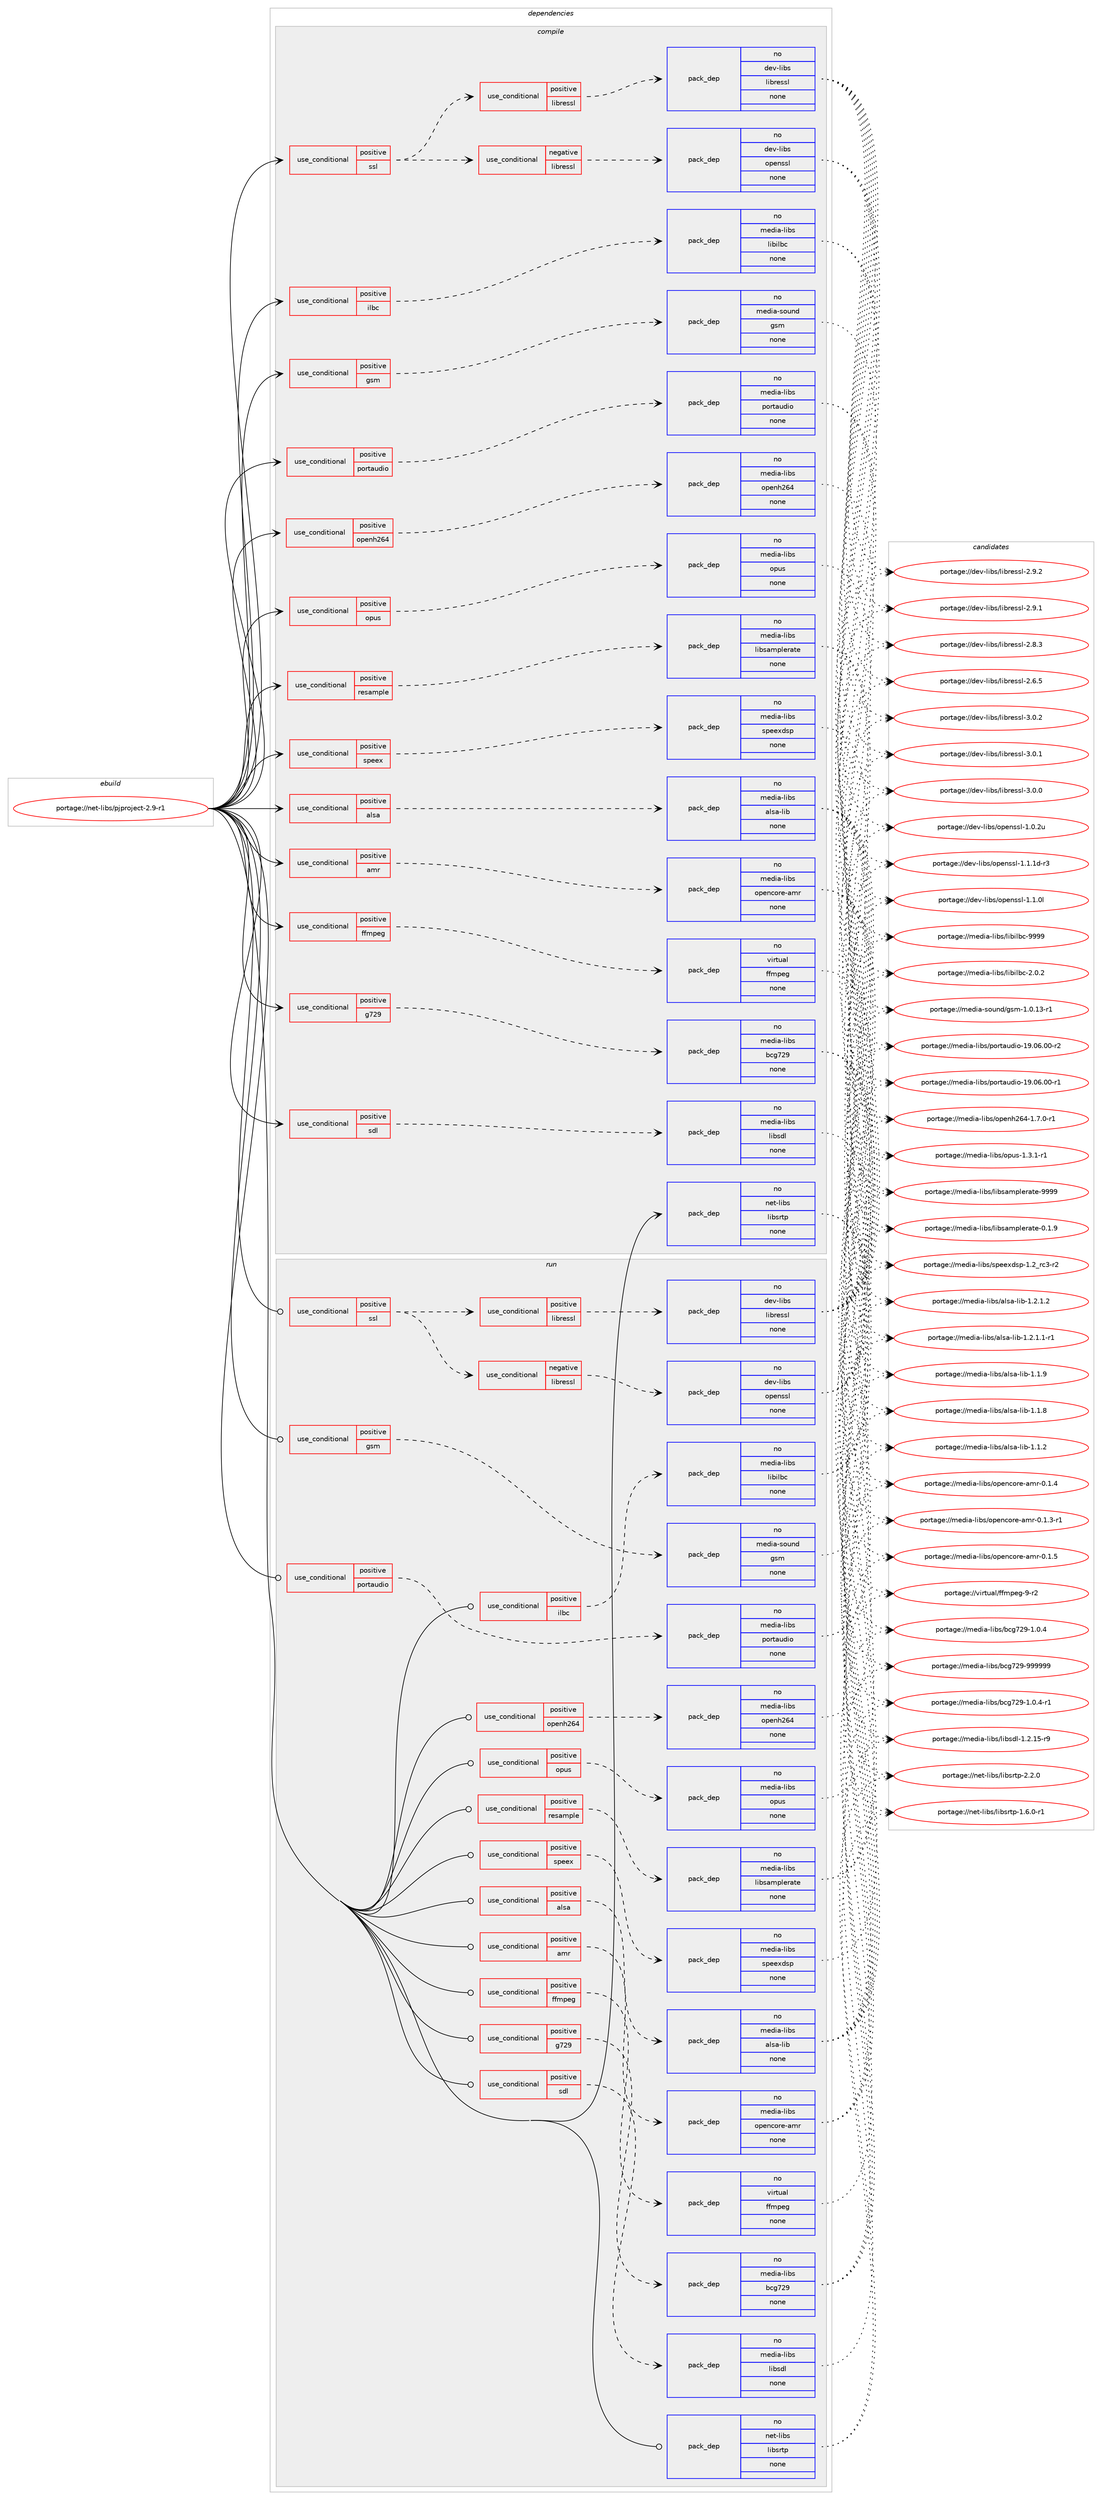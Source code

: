 digraph prolog {

# *************
# Graph options
# *************

newrank=true;
concentrate=true;
compound=true;
graph [rankdir=LR,fontname=Helvetica,fontsize=10,ranksep=1.5];#, ranksep=2.5, nodesep=0.2];
edge  [arrowhead=vee];
node  [fontname=Helvetica,fontsize=10];

# **********
# The ebuild
# **********

subgraph cluster_leftcol {
color=gray;
rank=same;
label=<<i>ebuild</i>>;
id [label="portage://net-libs/pjproject-2.9-r1", color=red, width=4, href="../net-libs/pjproject-2.9-r1.svg"];
}

# ****************
# The dependencies
# ****************

subgraph cluster_midcol {
color=gray;
label=<<i>dependencies</i>>;
subgraph cluster_compile {
fillcolor="#eeeeee";
style=filled;
label=<<i>compile</i>>;
subgraph cond28025 {
dependency131941 [label=<<TABLE BORDER="0" CELLBORDER="1" CELLSPACING="0" CELLPADDING="4"><TR><TD ROWSPAN="3" CELLPADDING="10">use_conditional</TD></TR><TR><TD>positive</TD></TR><TR><TD>alsa</TD></TR></TABLE>>, shape=none, color=red];
subgraph pack101714 {
dependency131942 [label=<<TABLE BORDER="0" CELLBORDER="1" CELLSPACING="0" CELLPADDING="4" WIDTH="220"><TR><TD ROWSPAN="6" CELLPADDING="30">pack_dep</TD></TR><TR><TD WIDTH="110">no</TD></TR><TR><TD>media-libs</TD></TR><TR><TD>alsa-lib</TD></TR><TR><TD>none</TD></TR><TR><TD></TD></TR></TABLE>>, shape=none, color=blue];
}
dependency131941:e -> dependency131942:w [weight=20,style="dashed",arrowhead="vee"];
}
id:e -> dependency131941:w [weight=20,style="solid",arrowhead="vee"];
subgraph cond28026 {
dependency131943 [label=<<TABLE BORDER="0" CELLBORDER="1" CELLSPACING="0" CELLPADDING="4"><TR><TD ROWSPAN="3" CELLPADDING="10">use_conditional</TD></TR><TR><TD>positive</TD></TR><TR><TD>amr</TD></TR></TABLE>>, shape=none, color=red];
subgraph pack101715 {
dependency131944 [label=<<TABLE BORDER="0" CELLBORDER="1" CELLSPACING="0" CELLPADDING="4" WIDTH="220"><TR><TD ROWSPAN="6" CELLPADDING="30">pack_dep</TD></TR><TR><TD WIDTH="110">no</TD></TR><TR><TD>media-libs</TD></TR><TR><TD>opencore-amr</TD></TR><TR><TD>none</TD></TR><TR><TD></TD></TR></TABLE>>, shape=none, color=blue];
}
dependency131943:e -> dependency131944:w [weight=20,style="dashed",arrowhead="vee"];
}
id:e -> dependency131943:w [weight=20,style="solid",arrowhead="vee"];
subgraph cond28027 {
dependency131945 [label=<<TABLE BORDER="0" CELLBORDER="1" CELLSPACING="0" CELLPADDING="4"><TR><TD ROWSPAN="3" CELLPADDING="10">use_conditional</TD></TR><TR><TD>positive</TD></TR><TR><TD>ffmpeg</TD></TR></TABLE>>, shape=none, color=red];
subgraph pack101716 {
dependency131946 [label=<<TABLE BORDER="0" CELLBORDER="1" CELLSPACING="0" CELLPADDING="4" WIDTH="220"><TR><TD ROWSPAN="6" CELLPADDING="30">pack_dep</TD></TR><TR><TD WIDTH="110">no</TD></TR><TR><TD>virtual</TD></TR><TR><TD>ffmpeg</TD></TR><TR><TD>none</TD></TR><TR><TD></TD></TR></TABLE>>, shape=none, color=blue];
}
dependency131945:e -> dependency131946:w [weight=20,style="dashed",arrowhead="vee"];
}
id:e -> dependency131945:w [weight=20,style="solid",arrowhead="vee"];
subgraph cond28028 {
dependency131947 [label=<<TABLE BORDER="0" CELLBORDER="1" CELLSPACING="0" CELLPADDING="4"><TR><TD ROWSPAN="3" CELLPADDING="10">use_conditional</TD></TR><TR><TD>positive</TD></TR><TR><TD>g729</TD></TR></TABLE>>, shape=none, color=red];
subgraph pack101717 {
dependency131948 [label=<<TABLE BORDER="0" CELLBORDER="1" CELLSPACING="0" CELLPADDING="4" WIDTH="220"><TR><TD ROWSPAN="6" CELLPADDING="30">pack_dep</TD></TR><TR><TD WIDTH="110">no</TD></TR><TR><TD>media-libs</TD></TR><TR><TD>bcg729</TD></TR><TR><TD>none</TD></TR><TR><TD></TD></TR></TABLE>>, shape=none, color=blue];
}
dependency131947:e -> dependency131948:w [weight=20,style="dashed",arrowhead="vee"];
}
id:e -> dependency131947:w [weight=20,style="solid",arrowhead="vee"];
subgraph cond28029 {
dependency131949 [label=<<TABLE BORDER="0" CELLBORDER="1" CELLSPACING="0" CELLPADDING="4"><TR><TD ROWSPAN="3" CELLPADDING="10">use_conditional</TD></TR><TR><TD>positive</TD></TR><TR><TD>gsm</TD></TR></TABLE>>, shape=none, color=red];
subgraph pack101718 {
dependency131950 [label=<<TABLE BORDER="0" CELLBORDER="1" CELLSPACING="0" CELLPADDING="4" WIDTH="220"><TR><TD ROWSPAN="6" CELLPADDING="30">pack_dep</TD></TR><TR><TD WIDTH="110">no</TD></TR><TR><TD>media-sound</TD></TR><TR><TD>gsm</TD></TR><TR><TD>none</TD></TR><TR><TD></TD></TR></TABLE>>, shape=none, color=blue];
}
dependency131949:e -> dependency131950:w [weight=20,style="dashed",arrowhead="vee"];
}
id:e -> dependency131949:w [weight=20,style="solid",arrowhead="vee"];
subgraph cond28030 {
dependency131951 [label=<<TABLE BORDER="0" CELLBORDER="1" CELLSPACING="0" CELLPADDING="4"><TR><TD ROWSPAN="3" CELLPADDING="10">use_conditional</TD></TR><TR><TD>positive</TD></TR><TR><TD>ilbc</TD></TR></TABLE>>, shape=none, color=red];
subgraph pack101719 {
dependency131952 [label=<<TABLE BORDER="0" CELLBORDER="1" CELLSPACING="0" CELLPADDING="4" WIDTH="220"><TR><TD ROWSPAN="6" CELLPADDING="30">pack_dep</TD></TR><TR><TD WIDTH="110">no</TD></TR><TR><TD>media-libs</TD></TR><TR><TD>libilbc</TD></TR><TR><TD>none</TD></TR><TR><TD></TD></TR></TABLE>>, shape=none, color=blue];
}
dependency131951:e -> dependency131952:w [weight=20,style="dashed",arrowhead="vee"];
}
id:e -> dependency131951:w [weight=20,style="solid",arrowhead="vee"];
subgraph cond28031 {
dependency131953 [label=<<TABLE BORDER="0" CELLBORDER="1" CELLSPACING="0" CELLPADDING="4"><TR><TD ROWSPAN="3" CELLPADDING="10">use_conditional</TD></TR><TR><TD>positive</TD></TR><TR><TD>openh264</TD></TR></TABLE>>, shape=none, color=red];
subgraph pack101720 {
dependency131954 [label=<<TABLE BORDER="0" CELLBORDER="1" CELLSPACING="0" CELLPADDING="4" WIDTH="220"><TR><TD ROWSPAN="6" CELLPADDING="30">pack_dep</TD></TR><TR><TD WIDTH="110">no</TD></TR><TR><TD>media-libs</TD></TR><TR><TD>openh264</TD></TR><TR><TD>none</TD></TR><TR><TD></TD></TR></TABLE>>, shape=none, color=blue];
}
dependency131953:e -> dependency131954:w [weight=20,style="dashed",arrowhead="vee"];
}
id:e -> dependency131953:w [weight=20,style="solid",arrowhead="vee"];
subgraph cond28032 {
dependency131955 [label=<<TABLE BORDER="0" CELLBORDER="1" CELLSPACING="0" CELLPADDING="4"><TR><TD ROWSPAN="3" CELLPADDING="10">use_conditional</TD></TR><TR><TD>positive</TD></TR><TR><TD>opus</TD></TR></TABLE>>, shape=none, color=red];
subgraph pack101721 {
dependency131956 [label=<<TABLE BORDER="0" CELLBORDER="1" CELLSPACING="0" CELLPADDING="4" WIDTH="220"><TR><TD ROWSPAN="6" CELLPADDING="30">pack_dep</TD></TR><TR><TD WIDTH="110">no</TD></TR><TR><TD>media-libs</TD></TR><TR><TD>opus</TD></TR><TR><TD>none</TD></TR><TR><TD></TD></TR></TABLE>>, shape=none, color=blue];
}
dependency131955:e -> dependency131956:w [weight=20,style="dashed",arrowhead="vee"];
}
id:e -> dependency131955:w [weight=20,style="solid",arrowhead="vee"];
subgraph cond28033 {
dependency131957 [label=<<TABLE BORDER="0" CELLBORDER="1" CELLSPACING="0" CELLPADDING="4"><TR><TD ROWSPAN="3" CELLPADDING="10">use_conditional</TD></TR><TR><TD>positive</TD></TR><TR><TD>portaudio</TD></TR></TABLE>>, shape=none, color=red];
subgraph pack101722 {
dependency131958 [label=<<TABLE BORDER="0" CELLBORDER="1" CELLSPACING="0" CELLPADDING="4" WIDTH="220"><TR><TD ROWSPAN="6" CELLPADDING="30">pack_dep</TD></TR><TR><TD WIDTH="110">no</TD></TR><TR><TD>media-libs</TD></TR><TR><TD>portaudio</TD></TR><TR><TD>none</TD></TR><TR><TD></TD></TR></TABLE>>, shape=none, color=blue];
}
dependency131957:e -> dependency131958:w [weight=20,style="dashed",arrowhead="vee"];
}
id:e -> dependency131957:w [weight=20,style="solid",arrowhead="vee"];
subgraph cond28034 {
dependency131959 [label=<<TABLE BORDER="0" CELLBORDER="1" CELLSPACING="0" CELLPADDING="4"><TR><TD ROWSPAN="3" CELLPADDING="10">use_conditional</TD></TR><TR><TD>positive</TD></TR><TR><TD>resample</TD></TR></TABLE>>, shape=none, color=red];
subgraph pack101723 {
dependency131960 [label=<<TABLE BORDER="0" CELLBORDER="1" CELLSPACING="0" CELLPADDING="4" WIDTH="220"><TR><TD ROWSPAN="6" CELLPADDING="30">pack_dep</TD></TR><TR><TD WIDTH="110">no</TD></TR><TR><TD>media-libs</TD></TR><TR><TD>libsamplerate</TD></TR><TR><TD>none</TD></TR><TR><TD></TD></TR></TABLE>>, shape=none, color=blue];
}
dependency131959:e -> dependency131960:w [weight=20,style="dashed",arrowhead="vee"];
}
id:e -> dependency131959:w [weight=20,style="solid",arrowhead="vee"];
subgraph cond28035 {
dependency131961 [label=<<TABLE BORDER="0" CELLBORDER="1" CELLSPACING="0" CELLPADDING="4"><TR><TD ROWSPAN="3" CELLPADDING="10">use_conditional</TD></TR><TR><TD>positive</TD></TR><TR><TD>sdl</TD></TR></TABLE>>, shape=none, color=red];
subgraph pack101724 {
dependency131962 [label=<<TABLE BORDER="0" CELLBORDER="1" CELLSPACING="0" CELLPADDING="4" WIDTH="220"><TR><TD ROWSPAN="6" CELLPADDING="30">pack_dep</TD></TR><TR><TD WIDTH="110">no</TD></TR><TR><TD>media-libs</TD></TR><TR><TD>libsdl</TD></TR><TR><TD>none</TD></TR><TR><TD></TD></TR></TABLE>>, shape=none, color=blue];
}
dependency131961:e -> dependency131962:w [weight=20,style="dashed",arrowhead="vee"];
}
id:e -> dependency131961:w [weight=20,style="solid",arrowhead="vee"];
subgraph cond28036 {
dependency131963 [label=<<TABLE BORDER="0" CELLBORDER="1" CELLSPACING="0" CELLPADDING="4"><TR><TD ROWSPAN="3" CELLPADDING="10">use_conditional</TD></TR><TR><TD>positive</TD></TR><TR><TD>speex</TD></TR></TABLE>>, shape=none, color=red];
subgraph pack101725 {
dependency131964 [label=<<TABLE BORDER="0" CELLBORDER="1" CELLSPACING="0" CELLPADDING="4" WIDTH="220"><TR><TD ROWSPAN="6" CELLPADDING="30">pack_dep</TD></TR><TR><TD WIDTH="110">no</TD></TR><TR><TD>media-libs</TD></TR><TR><TD>speexdsp</TD></TR><TR><TD>none</TD></TR><TR><TD></TD></TR></TABLE>>, shape=none, color=blue];
}
dependency131963:e -> dependency131964:w [weight=20,style="dashed",arrowhead="vee"];
}
id:e -> dependency131963:w [weight=20,style="solid",arrowhead="vee"];
subgraph cond28037 {
dependency131965 [label=<<TABLE BORDER="0" CELLBORDER="1" CELLSPACING="0" CELLPADDING="4"><TR><TD ROWSPAN="3" CELLPADDING="10">use_conditional</TD></TR><TR><TD>positive</TD></TR><TR><TD>ssl</TD></TR></TABLE>>, shape=none, color=red];
subgraph cond28038 {
dependency131966 [label=<<TABLE BORDER="0" CELLBORDER="1" CELLSPACING="0" CELLPADDING="4"><TR><TD ROWSPAN="3" CELLPADDING="10">use_conditional</TD></TR><TR><TD>negative</TD></TR><TR><TD>libressl</TD></TR></TABLE>>, shape=none, color=red];
subgraph pack101726 {
dependency131967 [label=<<TABLE BORDER="0" CELLBORDER="1" CELLSPACING="0" CELLPADDING="4" WIDTH="220"><TR><TD ROWSPAN="6" CELLPADDING="30">pack_dep</TD></TR><TR><TD WIDTH="110">no</TD></TR><TR><TD>dev-libs</TD></TR><TR><TD>openssl</TD></TR><TR><TD>none</TD></TR><TR><TD></TD></TR></TABLE>>, shape=none, color=blue];
}
dependency131966:e -> dependency131967:w [weight=20,style="dashed",arrowhead="vee"];
}
dependency131965:e -> dependency131966:w [weight=20,style="dashed",arrowhead="vee"];
subgraph cond28039 {
dependency131968 [label=<<TABLE BORDER="0" CELLBORDER="1" CELLSPACING="0" CELLPADDING="4"><TR><TD ROWSPAN="3" CELLPADDING="10">use_conditional</TD></TR><TR><TD>positive</TD></TR><TR><TD>libressl</TD></TR></TABLE>>, shape=none, color=red];
subgraph pack101727 {
dependency131969 [label=<<TABLE BORDER="0" CELLBORDER="1" CELLSPACING="0" CELLPADDING="4" WIDTH="220"><TR><TD ROWSPAN="6" CELLPADDING="30">pack_dep</TD></TR><TR><TD WIDTH="110">no</TD></TR><TR><TD>dev-libs</TD></TR><TR><TD>libressl</TD></TR><TR><TD>none</TD></TR><TR><TD></TD></TR></TABLE>>, shape=none, color=blue];
}
dependency131968:e -> dependency131969:w [weight=20,style="dashed",arrowhead="vee"];
}
dependency131965:e -> dependency131968:w [weight=20,style="dashed",arrowhead="vee"];
}
id:e -> dependency131965:w [weight=20,style="solid",arrowhead="vee"];
subgraph pack101728 {
dependency131970 [label=<<TABLE BORDER="0" CELLBORDER="1" CELLSPACING="0" CELLPADDING="4" WIDTH="220"><TR><TD ROWSPAN="6" CELLPADDING="30">pack_dep</TD></TR><TR><TD WIDTH="110">no</TD></TR><TR><TD>net-libs</TD></TR><TR><TD>libsrtp</TD></TR><TR><TD>none</TD></TR><TR><TD></TD></TR></TABLE>>, shape=none, color=blue];
}
id:e -> dependency131970:w [weight=20,style="solid",arrowhead="vee"];
}
subgraph cluster_compileandrun {
fillcolor="#eeeeee";
style=filled;
label=<<i>compile and run</i>>;
}
subgraph cluster_run {
fillcolor="#eeeeee";
style=filled;
label=<<i>run</i>>;
subgraph cond28040 {
dependency131971 [label=<<TABLE BORDER="0" CELLBORDER="1" CELLSPACING="0" CELLPADDING="4"><TR><TD ROWSPAN="3" CELLPADDING="10">use_conditional</TD></TR><TR><TD>positive</TD></TR><TR><TD>alsa</TD></TR></TABLE>>, shape=none, color=red];
subgraph pack101729 {
dependency131972 [label=<<TABLE BORDER="0" CELLBORDER="1" CELLSPACING="0" CELLPADDING="4" WIDTH="220"><TR><TD ROWSPAN="6" CELLPADDING="30">pack_dep</TD></TR><TR><TD WIDTH="110">no</TD></TR><TR><TD>media-libs</TD></TR><TR><TD>alsa-lib</TD></TR><TR><TD>none</TD></TR><TR><TD></TD></TR></TABLE>>, shape=none, color=blue];
}
dependency131971:e -> dependency131972:w [weight=20,style="dashed",arrowhead="vee"];
}
id:e -> dependency131971:w [weight=20,style="solid",arrowhead="odot"];
subgraph cond28041 {
dependency131973 [label=<<TABLE BORDER="0" CELLBORDER="1" CELLSPACING="0" CELLPADDING="4"><TR><TD ROWSPAN="3" CELLPADDING="10">use_conditional</TD></TR><TR><TD>positive</TD></TR><TR><TD>amr</TD></TR></TABLE>>, shape=none, color=red];
subgraph pack101730 {
dependency131974 [label=<<TABLE BORDER="0" CELLBORDER="1" CELLSPACING="0" CELLPADDING="4" WIDTH="220"><TR><TD ROWSPAN="6" CELLPADDING="30">pack_dep</TD></TR><TR><TD WIDTH="110">no</TD></TR><TR><TD>media-libs</TD></TR><TR><TD>opencore-amr</TD></TR><TR><TD>none</TD></TR><TR><TD></TD></TR></TABLE>>, shape=none, color=blue];
}
dependency131973:e -> dependency131974:w [weight=20,style="dashed",arrowhead="vee"];
}
id:e -> dependency131973:w [weight=20,style="solid",arrowhead="odot"];
subgraph cond28042 {
dependency131975 [label=<<TABLE BORDER="0" CELLBORDER="1" CELLSPACING="0" CELLPADDING="4"><TR><TD ROWSPAN="3" CELLPADDING="10">use_conditional</TD></TR><TR><TD>positive</TD></TR><TR><TD>ffmpeg</TD></TR></TABLE>>, shape=none, color=red];
subgraph pack101731 {
dependency131976 [label=<<TABLE BORDER="0" CELLBORDER="1" CELLSPACING="0" CELLPADDING="4" WIDTH="220"><TR><TD ROWSPAN="6" CELLPADDING="30">pack_dep</TD></TR><TR><TD WIDTH="110">no</TD></TR><TR><TD>virtual</TD></TR><TR><TD>ffmpeg</TD></TR><TR><TD>none</TD></TR><TR><TD></TD></TR></TABLE>>, shape=none, color=blue];
}
dependency131975:e -> dependency131976:w [weight=20,style="dashed",arrowhead="vee"];
}
id:e -> dependency131975:w [weight=20,style="solid",arrowhead="odot"];
subgraph cond28043 {
dependency131977 [label=<<TABLE BORDER="0" CELLBORDER="1" CELLSPACING="0" CELLPADDING="4"><TR><TD ROWSPAN="3" CELLPADDING="10">use_conditional</TD></TR><TR><TD>positive</TD></TR><TR><TD>g729</TD></TR></TABLE>>, shape=none, color=red];
subgraph pack101732 {
dependency131978 [label=<<TABLE BORDER="0" CELLBORDER="1" CELLSPACING="0" CELLPADDING="4" WIDTH="220"><TR><TD ROWSPAN="6" CELLPADDING="30">pack_dep</TD></TR><TR><TD WIDTH="110">no</TD></TR><TR><TD>media-libs</TD></TR><TR><TD>bcg729</TD></TR><TR><TD>none</TD></TR><TR><TD></TD></TR></TABLE>>, shape=none, color=blue];
}
dependency131977:e -> dependency131978:w [weight=20,style="dashed",arrowhead="vee"];
}
id:e -> dependency131977:w [weight=20,style="solid",arrowhead="odot"];
subgraph cond28044 {
dependency131979 [label=<<TABLE BORDER="0" CELLBORDER="1" CELLSPACING="0" CELLPADDING="4"><TR><TD ROWSPAN="3" CELLPADDING="10">use_conditional</TD></TR><TR><TD>positive</TD></TR><TR><TD>gsm</TD></TR></TABLE>>, shape=none, color=red];
subgraph pack101733 {
dependency131980 [label=<<TABLE BORDER="0" CELLBORDER="1" CELLSPACING="0" CELLPADDING="4" WIDTH="220"><TR><TD ROWSPAN="6" CELLPADDING="30">pack_dep</TD></TR><TR><TD WIDTH="110">no</TD></TR><TR><TD>media-sound</TD></TR><TR><TD>gsm</TD></TR><TR><TD>none</TD></TR><TR><TD></TD></TR></TABLE>>, shape=none, color=blue];
}
dependency131979:e -> dependency131980:w [weight=20,style="dashed",arrowhead="vee"];
}
id:e -> dependency131979:w [weight=20,style="solid",arrowhead="odot"];
subgraph cond28045 {
dependency131981 [label=<<TABLE BORDER="0" CELLBORDER="1" CELLSPACING="0" CELLPADDING="4"><TR><TD ROWSPAN="3" CELLPADDING="10">use_conditional</TD></TR><TR><TD>positive</TD></TR><TR><TD>ilbc</TD></TR></TABLE>>, shape=none, color=red];
subgraph pack101734 {
dependency131982 [label=<<TABLE BORDER="0" CELLBORDER="1" CELLSPACING="0" CELLPADDING="4" WIDTH="220"><TR><TD ROWSPAN="6" CELLPADDING="30">pack_dep</TD></TR><TR><TD WIDTH="110">no</TD></TR><TR><TD>media-libs</TD></TR><TR><TD>libilbc</TD></TR><TR><TD>none</TD></TR><TR><TD></TD></TR></TABLE>>, shape=none, color=blue];
}
dependency131981:e -> dependency131982:w [weight=20,style="dashed",arrowhead="vee"];
}
id:e -> dependency131981:w [weight=20,style="solid",arrowhead="odot"];
subgraph cond28046 {
dependency131983 [label=<<TABLE BORDER="0" CELLBORDER="1" CELLSPACING="0" CELLPADDING="4"><TR><TD ROWSPAN="3" CELLPADDING="10">use_conditional</TD></TR><TR><TD>positive</TD></TR><TR><TD>openh264</TD></TR></TABLE>>, shape=none, color=red];
subgraph pack101735 {
dependency131984 [label=<<TABLE BORDER="0" CELLBORDER="1" CELLSPACING="0" CELLPADDING="4" WIDTH="220"><TR><TD ROWSPAN="6" CELLPADDING="30">pack_dep</TD></TR><TR><TD WIDTH="110">no</TD></TR><TR><TD>media-libs</TD></TR><TR><TD>openh264</TD></TR><TR><TD>none</TD></TR><TR><TD></TD></TR></TABLE>>, shape=none, color=blue];
}
dependency131983:e -> dependency131984:w [weight=20,style="dashed",arrowhead="vee"];
}
id:e -> dependency131983:w [weight=20,style="solid",arrowhead="odot"];
subgraph cond28047 {
dependency131985 [label=<<TABLE BORDER="0" CELLBORDER="1" CELLSPACING="0" CELLPADDING="4"><TR><TD ROWSPAN="3" CELLPADDING="10">use_conditional</TD></TR><TR><TD>positive</TD></TR><TR><TD>opus</TD></TR></TABLE>>, shape=none, color=red];
subgraph pack101736 {
dependency131986 [label=<<TABLE BORDER="0" CELLBORDER="1" CELLSPACING="0" CELLPADDING="4" WIDTH="220"><TR><TD ROWSPAN="6" CELLPADDING="30">pack_dep</TD></TR><TR><TD WIDTH="110">no</TD></TR><TR><TD>media-libs</TD></TR><TR><TD>opus</TD></TR><TR><TD>none</TD></TR><TR><TD></TD></TR></TABLE>>, shape=none, color=blue];
}
dependency131985:e -> dependency131986:w [weight=20,style="dashed",arrowhead="vee"];
}
id:e -> dependency131985:w [weight=20,style="solid",arrowhead="odot"];
subgraph cond28048 {
dependency131987 [label=<<TABLE BORDER="0" CELLBORDER="1" CELLSPACING="0" CELLPADDING="4"><TR><TD ROWSPAN="3" CELLPADDING="10">use_conditional</TD></TR><TR><TD>positive</TD></TR><TR><TD>portaudio</TD></TR></TABLE>>, shape=none, color=red];
subgraph pack101737 {
dependency131988 [label=<<TABLE BORDER="0" CELLBORDER="1" CELLSPACING="0" CELLPADDING="4" WIDTH="220"><TR><TD ROWSPAN="6" CELLPADDING="30">pack_dep</TD></TR><TR><TD WIDTH="110">no</TD></TR><TR><TD>media-libs</TD></TR><TR><TD>portaudio</TD></TR><TR><TD>none</TD></TR><TR><TD></TD></TR></TABLE>>, shape=none, color=blue];
}
dependency131987:e -> dependency131988:w [weight=20,style="dashed",arrowhead="vee"];
}
id:e -> dependency131987:w [weight=20,style="solid",arrowhead="odot"];
subgraph cond28049 {
dependency131989 [label=<<TABLE BORDER="0" CELLBORDER="1" CELLSPACING="0" CELLPADDING="4"><TR><TD ROWSPAN="3" CELLPADDING="10">use_conditional</TD></TR><TR><TD>positive</TD></TR><TR><TD>resample</TD></TR></TABLE>>, shape=none, color=red];
subgraph pack101738 {
dependency131990 [label=<<TABLE BORDER="0" CELLBORDER="1" CELLSPACING="0" CELLPADDING="4" WIDTH="220"><TR><TD ROWSPAN="6" CELLPADDING="30">pack_dep</TD></TR><TR><TD WIDTH="110">no</TD></TR><TR><TD>media-libs</TD></TR><TR><TD>libsamplerate</TD></TR><TR><TD>none</TD></TR><TR><TD></TD></TR></TABLE>>, shape=none, color=blue];
}
dependency131989:e -> dependency131990:w [weight=20,style="dashed",arrowhead="vee"];
}
id:e -> dependency131989:w [weight=20,style="solid",arrowhead="odot"];
subgraph cond28050 {
dependency131991 [label=<<TABLE BORDER="0" CELLBORDER="1" CELLSPACING="0" CELLPADDING="4"><TR><TD ROWSPAN="3" CELLPADDING="10">use_conditional</TD></TR><TR><TD>positive</TD></TR><TR><TD>sdl</TD></TR></TABLE>>, shape=none, color=red];
subgraph pack101739 {
dependency131992 [label=<<TABLE BORDER="0" CELLBORDER="1" CELLSPACING="0" CELLPADDING="4" WIDTH="220"><TR><TD ROWSPAN="6" CELLPADDING="30">pack_dep</TD></TR><TR><TD WIDTH="110">no</TD></TR><TR><TD>media-libs</TD></TR><TR><TD>libsdl</TD></TR><TR><TD>none</TD></TR><TR><TD></TD></TR></TABLE>>, shape=none, color=blue];
}
dependency131991:e -> dependency131992:w [weight=20,style="dashed",arrowhead="vee"];
}
id:e -> dependency131991:w [weight=20,style="solid",arrowhead="odot"];
subgraph cond28051 {
dependency131993 [label=<<TABLE BORDER="0" CELLBORDER="1" CELLSPACING="0" CELLPADDING="4"><TR><TD ROWSPAN="3" CELLPADDING="10">use_conditional</TD></TR><TR><TD>positive</TD></TR><TR><TD>speex</TD></TR></TABLE>>, shape=none, color=red];
subgraph pack101740 {
dependency131994 [label=<<TABLE BORDER="0" CELLBORDER="1" CELLSPACING="0" CELLPADDING="4" WIDTH="220"><TR><TD ROWSPAN="6" CELLPADDING="30">pack_dep</TD></TR><TR><TD WIDTH="110">no</TD></TR><TR><TD>media-libs</TD></TR><TR><TD>speexdsp</TD></TR><TR><TD>none</TD></TR><TR><TD></TD></TR></TABLE>>, shape=none, color=blue];
}
dependency131993:e -> dependency131994:w [weight=20,style="dashed",arrowhead="vee"];
}
id:e -> dependency131993:w [weight=20,style="solid",arrowhead="odot"];
subgraph cond28052 {
dependency131995 [label=<<TABLE BORDER="0" CELLBORDER="1" CELLSPACING="0" CELLPADDING="4"><TR><TD ROWSPAN="3" CELLPADDING="10">use_conditional</TD></TR><TR><TD>positive</TD></TR><TR><TD>ssl</TD></TR></TABLE>>, shape=none, color=red];
subgraph cond28053 {
dependency131996 [label=<<TABLE BORDER="0" CELLBORDER="1" CELLSPACING="0" CELLPADDING="4"><TR><TD ROWSPAN="3" CELLPADDING="10">use_conditional</TD></TR><TR><TD>negative</TD></TR><TR><TD>libressl</TD></TR></TABLE>>, shape=none, color=red];
subgraph pack101741 {
dependency131997 [label=<<TABLE BORDER="0" CELLBORDER="1" CELLSPACING="0" CELLPADDING="4" WIDTH="220"><TR><TD ROWSPAN="6" CELLPADDING="30">pack_dep</TD></TR><TR><TD WIDTH="110">no</TD></TR><TR><TD>dev-libs</TD></TR><TR><TD>openssl</TD></TR><TR><TD>none</TD></TR><TR><TD></TD></TR></TABLE>>, shape=none, color=blue];
}
dependency131996:e -> dependency131997:w [weight=20,style="dashed",arrowhead="vee"];
}
dependency131995:e -> dependency131996:w [weight=20,style="dashed",arrowhead="vee"];
subgraph cond28054 {
dependency131998 [label=<<TABLE BORDER="0" CELLBORDER="1" CELLSPACING="0" CELLPADDING="4"><TR><TD ROWSPAN="3" CELLPADDING="10">use_conditional</TD></TR><TR><TD>positive</TD></TR><TR><TD>libressl</TD></TR></TABLE>>, shape=none, color=red];
subgraph pack101742 {
dependency131999 [label=<<TABLE BORDER="0" CELLBORDER="1" CELLSPACING="0" CELLPADDING="4" WIDTH="220"><TR><TD ROWSPAN="6" CELLPADDING="30">pack_dep</TD></TR><TR><TD WIDTH="110">no</TD></TR><TR><TD>dev-libs</TD></TR><TR><TD>libressl</TD></TR><TR><TD>none</TD></TR><TR><TD></TD></TR></TABLE>>, shape=none, color=blue];
}
dependency131998:e -> dependency131999:w [weight=20,style="dashed",arrowhead="vee"];
}
dependency131995:e -> dependency131998:w [weight=20,style="dashed",arrowhead="vee"];
}
id:e -> dependency131995:w [weight=20,style="solid",arrowhead="odot"];
subgraph pack101743 {
dependency132000 [label=<<TABLE BORDER="0" CELLBORDER="1" CELLSPACING="0" CELLPADDING="4" WIDTH="220"><TR><TD ROWSPAN="6" CELLPADDING="30">pack_dep</TD></TR><TR><TD WIDTH="110">no</TD></TR><TR><TD>net-libs</TD></TR><TR><TD>libsrtp</TD></TR><TR><TD>none</TD></TR><TR><TD></TD></TR></TABLE>>, shape=none, color=blue];
}
id:e -> dependency132000:w [weight=20,style="solid",arrowhead="odot"];
}
}

# **************
# The candidates
# **************

subgraph cluster_choices {
rank=same;
color=gray;
label=<<i>candidates</i>>;

subgraph choice101714 {
color=black;
nodesep=1;
choice10910110010597451081059811547971081159745108105984549465046494650 [label="portage://media-libs/alsa-lib-1.2.1.2", color=red, width=4,href="../media-libs/alsa-lib-1.2.1.2.svg"];
choice109101100105974510810598115479710811597451081059845494650464946494511449 [label="portage://media-libs/alsa-lib-1.2.1.1-r1", color=red, width=4,href="../media-libs/alsa-lib-1.2.1.1-r1.svg"];
choice1091011001059745108105981154797108115974510810598454946494657 [label="portage://media-libs/alsa-lib-1.1.9", color=red, width=4,href="../media-libs/alsa-lib-1.1.9.svg"];
choice1091011001059745108105981154797108115974510810598454946494656 [label="portage://media-libs/alsa-lib-1.1.8", color=red, width=4,href="../media-libs/alsa-lib-1.1.8.svg"];
choice1091011001059745108105981154797108115974510810598454946494650 [label="portage://media-libs/alsa-lib-1.1.2", color=red, width=4,href="../media-libs/alsa-lib-1.1.2.svg"];
dependency131942:e -> choice10910110010597451081059811547971081159745108105984549465046494650:w [style=dotted,weight="100"];
dependency131942:e -> choice109101100105974510810598115479710811597451081059845494650464946494511449:w [style=dotted,weight="100"];
dependency131942:e -> choice1091011001059745108105981154797108115974510810598454946494657:w [style=dotted,weight="100"];
dependency131942:e -> choice1091011001059745108105981154797108115974510810598454946494656:w [style=dotted,weight="100"];
dependency131942:e -> choice1091011001059745108105981154797108115974510810598454946494650:w [style=dotted,weight="100"];
}
subgraph choice101715 {
color=black;
nodesep=1;
choice10910110010597451081059811547111112101110991111141014597109114454846494653 [label="portage://media-libs/opencore-amr-0.1.5", color=red, width=4,href="../media-libs/opencore-amr-0.1.5.svg"];
choice10910110010597451081059811547111112101110991111141014597109114454846494652 [label="portage://media-libs/opencore-amr-0.1.4", color=red, width=4,href="../media-libs/opencore-amr-0.1.4.svg"];
choice109101100105974510810598115471111121011109911111410145971091144548464946514511449 [label="portage://media-libs/opencore-amr-0.1.3-r1", color=red, width=4,href="../media-libs/opencore-amr-0.1.3-r1.svg"];
dependency131944:e -> choice10910110010597451081059811547111112101110991111141014597109114454846494653:w [style=dotted,weight="100"];
dependency131944:e -> choice10910110010597451081059811547111112101110991111141014597109114454846494652:w [style=dotted,weight="100"];
dependency131944:e -> choice109101100105974510810598115471111121011109911111410145971091144548464946514511449:w [style=dotted,weight="100"];
}
subgraph choice101716 {
color=black;
nodesep=1;
choice118105114116117971084710210210911210110345574511450 [label="portage://virtual/ffmpeg-9-r2", color=red, width=4,href="../virtual/ffmpeg-9-r2.svg"];
dependency131946:e -> choice118105114116117971084710210210911210110345574511450:w [style=dotted,weight="100"];
}
subgraph choice101717 {
color=black;
nodesep=1;
choice10910110010597451081059811547989910355505745575757575757 [label="portage://media-libs/bcg729-999999", color=red, width=4,href="../media-libs/bcg729-999999.svg"];
choice1091011001059745108105981154798991035550574549464846524511449 [label="portage://media-libs/bcg729-1.0.4-r1", color=red, width=4,href="../media-libs/bcg729-1.0.4-r1.svg"];
choice109101100105974510810598115479899103555057454946484652 [label="portage://media-libs/bcg729-1.0.4", color=red, width=4,href="../media-libs/bcg729-1.0.4.svg"];
dependency131948:e -> choice10910110010597451081059811547989910355505745575757575757:w [style=dotted,weight="100"];
dependency131948:e -> choice1091011001059745108105981154798991035550574549464846524511449:w [style=dotted,weight="100"];
dependency131948:e -> choice109101100105974510810598115479899103555057454946484652:w [style=dotted,weight="100"];
}
subgraph choice101718 {
color=black;
nodesep=1;
choice109101100105974511511111711010047103115109454946484649514511449 [label="portage://media-sound/gsm-1.0.13-r1", color=red, width=4,href="../media-sound/gsm-1.0.13-r1.svg"];
dependency131950:e -> choice109101100105974511511111711010047103115109454946484649514511449:w [style=dotted,weight="100"];
}
subgraph choice101719 {
color=black;
nodesep=1;
choice109101100105974510810598115471081059810510898994557575757 [label="portage://media-libs/libilbc-9999", color=red, width=4,href="../media-libs/libilbc-9999.svg"];
choice10910110010597451081059811547108105981051089899455046484650 [label="portage://media-libs/libilbc-2.0.2", color=red, width=4,href="../media-libs/libilbc-2.0.2.svg"];
dependency131952:e -> choice109101100105974510810598115471081059810510898994557575757:w [style=dotted,weight="100"];
dependency131952:e -> choice10910110010597451081059811547108105981051089899455046484650:w [style=dotted,weight="100"];
}
subgraph choice101720 {
color=black;
nodesep=1;
choice109101100105974510810598115471111121011101045054524549465546484511449 [label="portage://media-libs/openh264-1.7.0-r1", color=red, width=4,href="../media-libs/openh264-1.7.0-r1.svg"];
dependency131954:e -> choice109101100105974510810598115471111121011101045054524549465546484511449:w [style=dotted,weight="100"];
}
subgraph choice101721 {
color=black;
nodesep=1;
choice109101100105974510810598115471111121171154549465146494511449 [label="portage://media-libs/opus-1.3.1-r1", color=red, width=4,href="../media-libs/opus-1.3.1-r1.svg"];
dependency131956:e -> choice109101100105974510810598115471111121171154549465146494511449:w [style=dotted,weight="100"];
}
subgraph choice101722 {
color=black;
nodesep=1;
choice10910110010597451081059811547112111114116971171001051114549574648544648484511450 [label="portage://media-libs/portaudio-19.06.00-r2", color=red, width=4,href="../media-libs/portaudio-19.06.00-r2.svg"];
choice10910110010597451081059811547112111114116971171001051114549574648544648484511449 [label="portage://media-libs/portaudio-19.06.00-r1", color=red, width=4,href="../media-libs/portaudio-19.06.00-r1.svg"];
dependency131958:e -> choice10910110010597451081059811547112111114116971171001051114549574648544648484511450:w [style=dotted,weight="100"];
dependency131958:e -> choice10910110010597451081059811547112111114116971171001051114549574648544648484511449:w [style=dotted,weight="100"];
}
subgraph choice101723 {
color=black;
nodesep=1;
choice109101100105974510810598115471081059811597109112108101114971161014557575757 [label="portage://media-libs/libsamplerate-9999", color=red, width=4,href="../media-libs/libsamplerate-9999.svg"];
choice10910110010597451081059811547108105981159710911210810111497116101454846494657 [label="portage://media-libs/libsamplerate-0.1.9", color=red, width=4,href="../media-libs/libsamplerate-0.1.9.svg"];
dependency131960:e -> choice109101100105974510810598115471081059811597109112108101114971161014557575757:w [style=dotted,weight="100"];
dependency131960:e -> choice10910110010597451081059811547108105981159710911210810111497116101454846494657:w [style=dotted,weight="100"];
}
subgraph choice101724 {
color=black;
nodesep=1;
choice1091011001059745108105981154710810598115100108454946504649534511457 [label="portage://media-libs/libsdl-1.2.15-r9", color=red, width=4,href="../media-libs/libsdl-1.2.15-r9.svg"];
dependency131962:e -> choice1091011001059745108105981154710810598115100108454946504649534511457:w [style=dotted,weight="100"];
}
subgraph choice101725 {
color=black;
nodesep=1;
choice10910110010597451081059811547115112101101120100115112454946509511499514511450 [label="portage://media-libs/speexdsp-1.2_rc3-r2", color=red, width=4,href="../media-libs/speexdsp-1.2_rc3-r2.svg"];
dependency131964:e -> choice10910110010597451081059811547115112101101120100115112454946509511499514511450:w [style=dotted,weight="100"];
}
subgraph choice101726 {
color=black;
nodesep=1;
choice1001011184510810598115471111121011101151151084549464946491004511451 [label="portage://dev-libs/openssl-1.1.1d-r3", color=red, width=4,href="../dev-libs/openssl-1.1.1d-r3.svg"];
choice100101118451081059811547111112101110115115108454946494648108 [label="portage://dev-libs/openssl-1.1.0l", color=red, width=4,href="../dev-libs/openssl-1.1.0l.svg"];
choice100101118451081059811547111112101110115115108454946484650117 [label="portage://dev-libs/openssl-1.0.2u", color=red, width=4,href="../dev-libs/openssl-1.0.2u.svg"];
dependency131967:e -> choice1001011184510810598115471111121011101151151084549464946491004511451:w [style=dotted,weight="100"];
dependency131967:e -> choice100101118451081059811547111112101110115115108454946494648108:w [style=dotted,weight="100"];
dependency131967:e -> choice100101118451081059811547111112101110115115108454946484650117:w [style=dotted,weight="100"];
}
subgraph choice101727 {
color=black;
nodesep=1;
choice10010111845108105981154710810598114101115115108455146484650 [label="portage://dev-libs/libressl-3.0.2", color=red, width=4,href="../dev-libs/libressl-3.0.2.svg"];
choice10010111845108105981154710810598114101115115108455146484649 [label="portage://dev-libs/libressl-3.0.1", color=red, width=4,href="../dev-libs/libressl-3.0.1.svg"];
choice10010111845108105981154710810598114101115115108455146484648 [label="portage://dev-libs/libressl-3.0.0", color=red, width=4,href="../dev-libs/libressl-3.0.0.svg"];
choice10010111845108105981154710810598114101115115108455046574650 [label="portage://dev-libs/libressl-2.9.2", color=red, width=4,href="../dev-libs/libressl-2.9.2.svg"];
choice10010111845108105981154710810598114101115115108455046574649 [label="portage://dev-libs/libressl-2.9.1", color=red, width=4,href="../dev-libs/libressl-2.9.1.svg"];
choice10010111845108105981154710810598114101115115108455046564651 [label="portage://dev-libs/libressl-2.8.3", color=red, width=4,href="../dev-libs/libressl-2.8.3.svg"];
choice10010111845108105981154710810598114101115115108455046544653 [label="portage://dev-libs/libressl-2.6.5", color=red, width=4,href="../dev-libs/libressl-2.6.5.svg"];
dependency131969:e -> choice10010111845108105981154710810598114101115115108455146484650:w [style=dotted,weight="100"];
dependency131969:e -> choice10010111845108105981154710810598114101115115108455146484649:w [style=dotted,weight="100"];
dependency131969:e -> choice10010111845108105981154710810598114101115115108455146484648:w [style=dotted,weight="100"];
dependency131969:e -> choice10010111845108105981154710810598114101115115108455046574650:w [style=dotted,weight="100"];
dependency131969:e -> choice10010111845108105981154710810598114101115115108455046574649:w [style=dotted,weight="100"];
dependency131969:e -> choice10010111845108105981154710810598114101115115108455046564651:w [style=dotted,weight="100"];
dependency131969:e -> choice10010111845108105981154710810598114101115115108455046544653:w [style=dotted,weight="100"];
}
subgraph choice101728 {
color=black;
nodesep=1;
choice11010111645108105981154710810598115114116112455046504648 [label="portage://net-libs/libsrtp-2.2.0", color=red, width=4,href="../net-libs/libsrtp-2.2.0.svg"];
choice110101116451081059811547108105981151141161124549465446484511449 [label="portage://net-libs/libsrtp-1.6.0-r1", color=red, width=4,href="../net-libs/libsrtp-1.6.0-r1.svg"];
dependency131970:e -> choice11010111645108105981154710810598115114116112455046504648:w [style=dotted,weight="100"];
dependency131970:e -> choice110101116451081059811547108105981151141161124549465446484511449:w [style=dotted,weight="100"];
}
subgraph choice101729 {
color=black;
nodesep=1;
choice10910110010597451081059811547971081159745108105984549465046494650 [label="portage://media-libs/alsa-lib-1.2.1.2", color=red, width=4,href="../media-libs/alsa-lib-1.2.1.2.svg"];
choice109101100105974510810598115479710811597451081059845494650464946494511449 [label="portage://media-libs/alsa-lib-1.2.1.1-r1", color=red, width=4,href="../media-libs/alsa-lib-1.2.1.1-r1.svg"];
choice1091011001059745108105981154797108115974510810598454946494657 [label="portage://media-libs/alsa-lib-1.1.9", color=red, width=4,href="../media-libs/alsa-lib-1.1.9.svg"];
choice1091011001059745108105981154797108115974510810598454946494656 [label="portage://media-libs/alsa-lib-1.1.8", color=red, width=4,href="../media-libs/alsa-lib-1.1.8.svg"];
choice1091011001059745108105981154797108115974510810598454946494650 [label="portage://media-libs/alsa-lib-1.1.2", color=red, width=4,href="../media-libs/alsa-lib-1.1.2.svg"];
dependency131972:e -> choice10910110010597451081059811547971081159745108105984549465046494650:w [style=dotted,weight="100"];
dependency131972:e -> choice109101100105974510810598115479710811597451081059845494650464946494511449:w [style=dotted,weight="100"];
dependency131972:e -> choice1091011001059745108105981154797108115974510810598454946494657:w [style=dotted,weight="100"];
dependency131972:e -> choice1091011001059745108105981154797108115974510810598454946494656:w [style=dotted,weight="100"];
dependency131972:e -> choice1091011001059745108105981154797108115974510810598454946494650:w [style=dotted,weight="100"];
}
subgraph choice101730 {
color=black;
nodesep=1;
choice10910110010597451081059811547111112101110991111141014597109114454846494653 [label="portage://media-libs/opencore-amr-0.1.5", color=red, width=4,href="../media-libs/opencore-amr-0.1.5.svg"];
choice10910110010597451081059811547111112101110991111141014597109114454846494652 [label="portage://media-libs/opencore-amr-0.1.4", color=red, width=4,href="../media-libs/opencore-amr-0.1.4.svg"];
choice109101100105974510810598115471111121011109911111410145971091144548464946514511449 [label="portage://media-libs/opencore-amr-0.1.3-r1", color=red, width=4,href="../media-libs/opencore-amr-0.1.3-r1.svg"];
dependency131974:e -> choice10910110010597451081059811547111112101110991111141014597109114454846494653:w [style=dotted,weight="100"];
dependency131974:e -> choice10910110010597451081059811547111112101110991111141014597109114454846494652:w [style=dotted,weight="100"];
dependency131974:e -> choice109101100105974510810598115471111121011109911111410145971091144548464946514511449:w [style=dotted,weight="100"];
}
subgraph choice101731 {
color=black;
nodesep=1;
choice118105114116117971084710210210911210110345574511450 [label="portage://virtual/ffmpeg-9-r2", color=red, width=4,href="../virtual/ffmpeg-9-r2.svg"];
dependency131976:e -> choice118105114116117971084710210210911210110345574511450:w [style=dotted,weight="100"];
}
subgraph choice101732 {
color=black;
nodesep=1;
choice10910110010597451081059811547989910355505745575757575757 [label="portage://media-libs/bcg729-999999", color=red, width=4,href="../media-libs/bcg729-999999.svg"];
choice1091011001059745108105981154798991035550574549464846524511449 [label="portage://media-libs/bcg729-1.0.4-r1", color=red, width=4,href="../media-libs/bcg729-1.0.4-r1.svg"];
choice109101100105974510810598115479899103555057454946484652 [label="portage://media-libs/bcg729-1.0.4", color=red, width=4,href="../media-libs/bcg729-1.0.4.svg"];
dependency131978:e -> choice10910110010597451081059811547989910355505745575757575757:w [style=dotted,weight="100"];
dependency131978:e -> choice1091011001059745108105981154798991035550574549464846524511449:w [style=dotted,weight="100"];
dependency131978:e -> choice109101100105974510810598115479899103555057454946484652:w [style=dotted,weight="100"];
}
subgraph choice101733 {
color=black;
nodesep=1;
choice109101100105974511511111711010047103115109454946484649514511449 [label="portage://media-sound/gsm-1.0.13-r1", color=red, width=4,href="../media-sound/gsm-1.0.13-r1.svg"];
dependency131980:e -> choice109101100105974511511111711010047103115109454946484649514511449:w [style=dotted,weight="100"];
}
subgraph choice101734 {
color=black;
nodesep=1;
choice109101100105974510810598115471081059810510898994557575757 [label="portage://media-libs/libilbc-9999", color=red, width=4,href="../media-libs/libilbc-9999.svg"];
choice10910110010597451081059811547108105981051089899455046484650 [label="portage://media-libs/libilbc-2.0.2", color=red, width=4,href="../media-libs/libilbc-2.0.2.svg"];
dependency131982:e -> choice109101100105974510810598115471081059810510898994557575757:w [style=dotted,weight="100"];
dependency131982:e -> choice10910110010597451081059811547108105981051089899455046484650:w [style=dotted,weight="100"];
}
subgraph choice101735 {
color=black;
nodesep=1;
choice109101100105974510810598115471111121011101045054524549465546484511449 [label="portage://media-libs/openh264-1.7.0-r1", color=red, width=4,href="../media-libs/openh264-1.7.0-r1.svg"];
dependency131984:e -> choice109101100105974510810598115471111121011101045054524549465546484511449:w [style=dotted,weight="100"];
}
subgraph choice101736 {
color=black;
nodesep=1;
choice109101100105974510810598115471111121171154549465146494511449 [label="portage://media-libs/opus-1.3.1-r1", color=red, width=4,href="../media-libs/opus-1.3.1-r1.svg"];
dependency131986:e -> choice109101100105974510810598115471111121171154549465146494511449:w [style=dotted,weight="100"];
}
subgraph choice101737 {
color=black;
nodesep=1;
choice10910110010597451081059811547112111114116971171001051114549574648544648484511450 [label="portage://media-libs/portaudio-19.06.00-r2", color=red, width=4,href="../media-libs/portaudio-19.06.00-r2.svg"];
choice10910110010597451081059811547112111114116971171001051114549574648544648484511449 [label="portage://media-libs/portaudio-19.06.00-r1", color=red, width=4,href="../media-libs/portaudio-19.06.00-r1.svg"];
dependency131988:e -> choice10910110010597451081059811547112111114116971171001051114549574648544648484511450:w [style=dotted,weight="100"];
dependency131988:e -> choice10910110010597451081059811547112111114116971171001051114549574648544648484511449:w [style=dotted,weight="100"];
}
subgraph choice101738 {
color=black;
nodesep=1;
choice109101100105974510810598115471081059811597109112108101114971161014557575757 [label="portage://media-libs/libsamplerate-9999", color=red, width=4,href="../media-libs/libsamplerate-9999.svg"];
choice10910110010597451081059811547108105981159710911210810111497116101454846494657 [label="portage://media-libs/libsamplerate-0.1.9", color=red, width=4,href="../media-libs/libsamplerate-0.1.9.svg"];
dependency131990:e -> choice109101100105974510810598115471081059811597109112108101114971161014557575757:w [style=dotted,weight="100"];
dependency131990:e -> choice10910110010597451081059811547108105981159710911210810111497116101454846494657:w [style=dotted,weight="100"];
}
subgraph choice101739 {
color=black;
nodesep=1;
choice1091011001059745108105981154710810598115100108454946504649534511457 [label="portage://media-libs/libsdl-1.2.15-r9", color=red, width=4,href="../media-libs/libsdl-1.2.15-r9.svg"];
dependency131992:e -> choice1091011001059745108105981154710810598115100108454946504649534511457:w [style=dotted,weight="100"];
}
subgraph choice101740 {
color=black;
nodesep=1;
choice10910110010597451081059811547115112101101120100115112454946509511499514511450 [label="portage://media-libs/speexdsp-1.2_rc3-r2", color=red, width=4,href="../media-libs/speexdsp-1.2_rc3-r2.svg"];
dependency131994:e -> choice10910110010597451081059811547115112101101120100115112454946509511499514511450:w [style=dotted,weight="100"];
}
subgraph choice101741 {
color=black;
nodesep=1;
choice1001011184510810598115471111121011101151151084549464946491004511451 [label="portage://dev-libs/openssl-1.1.1d-r3", color=red, width=4,href="../dev-libs/openssl-1.1.1d-r3.svg"];
choice100101118451081059811547111112101110115115108454946494648108 [label="portage://dev-libs/openssl-1.1.0l", color=red, width=4,href="../dev-libs/openssl-1.1.0l.svg"];
choice100101118451081059811547111112101110115115108454946484650117 [label="portage://dev-libs/openssl-1.0.2u", color=red, width=4,href="../dev-libs/openssl-1.0.2u.svg"];
dependency131997:e -> choice1001011184510810598115471111121011101151151084549464946491004511451:w [style=dotted,weight="100"];
dependency131997:e -> choice100101118451081059811547111112101110115115108454946494648108:w [style=dotted,weight="100"];
dependency131997:e -> choice100101118451081059811547111112101110115115108454946484650117:w [style=dotted,weight="100"];
}
subgraph choice101742 {
color=black;
nodesep=1;
choice10010111845108105981154710810598114101115115108455146484650 [label="portage://dev-libs/libressl-3.0.2", color=red, width=4,href="../dev-libs/libressl-3.0.2.svg"];
choice10010111845108105981154710810598114101115115108455146484649 [label="portage://dev-libs/libressl-3.0.1", color=red, width=4,href="../dev-libs/libressl-3.0.1.svg"];
choice10010111845108105981154710810598114101115115108455146484648 [label="portage://dev-libs/libressl-3.0.0", color=red, width=4,href="../dev-libs/libressl-3.0.0.svg"];
choice10010111845108105981154710810598114101115115108455046574650 [label="portage://dev-libs/libressl-2.9.2", color=red, width=4,href="../dev-libs/libressl-2.9.2.svg"];
choice10010111845108105981154710810598114101115115108455046574649 [label="portage://dev-libs/libressl-2.9.1", color=red, width=4,href="../dev-libs/libressl-2.9.1.svg"];
choice10010111845108105981154710810598114101115115108455046564651 [label="portage://dev-libs/libressl-2.8.3", color=red, width=4,href="../dev-libs/libressl-2.8.3.svg"];
choice10010111845108105981154710810598114101115115108455046544653 [label="portage://dev-libs/libressl-2.6.5", color=red, width=4,href="../dev-libs/libressl-2.6.5.svg"];
dependency131999:e -> choice10010111845108105981154710810598114101115115108455146484650:w [style=dotted,weight="100"];
dependency131999:e -> choice10010111845108105981154710810598114101115115108455146484649:w [style=dotted,weight="100"];
dependency131999:e -> choice10010111845108105981154710810598114101115115108455146484648:w [style=dotted,weight="100"];
dependency131999:e -> choice10010111845108105981154710810598114101115115108455046574650:w [style=dotted,weight="100"];
dependency131999:e -> choice10010111845108105981154710810598114101115115108455046574649:w [style=dotted,weight="100"];
dependency131999:e -> choice10010111845108105981154710810598114101115115108455046564651:w [style=dotted,weight="100"];
dependency131999:e -> choice10010111845108105981154710810598114101115115108455046544653:w [style=dotted,weight="100"];
}
subgraph choice101743 {
color=black;
nodesep=1;
choice11010111645108105981154710810598115114116112455046504648 [label="portage://net-libs/libsrtp-2.2.0", color=red, width=4,href="../net-libs/libsrtp-2.2.0.svg"];
choice110101116451081059811547108105981151141161124549465446484511449 [label="portage://net-libs/libsrtp-1.6.0-r1", color=red, width=4,href="../net-libs/libsrtp-1.6.0-r1.svg"];
dependency132000:e -> choice11010111645108105981154710810598115114116112455046504648:w [style=dotted,weight="100"];
dependency132000:e -> choice110101116451081059811547108105981151141161124549465446484511449:w [style=dotted,weight="100"];
}
}

}
